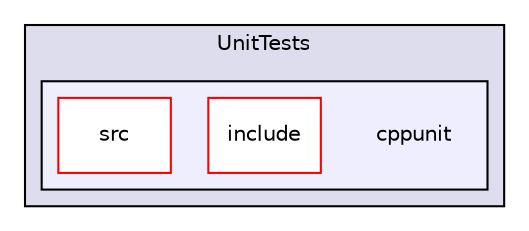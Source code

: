 digraph "bullet/bullet-2.82-r2704/UnitTests/cppunit" {
  compound=true
  node [ fontsize="10", fontname="Helvetica"];
  edge [ labelfontsize="10", labelfontname="Helvetica"];
  subgraph clusterdir_03bdaebb60193c03361e3b408dd64508 {
    graph [ bgcolor="#ddddee", pencolor="black", label="UnitTests" fontname="Helvetica", fontsize="10", URL="dir_03bdaebb60193c03361e3b408dd64508.html"]
  subgraph clusterdir_a102af177c3bb991114e13e75465de7c {
    graph [ bgcolor="#eeeeff", pencolor="black", label="" URL="dir_a102af177c3bb991114e13e75465de7c.html"];
    dir_a102af177c3bb991114e13e75465de7c [shape=plaintext label="cppunit"];
    dir_1408d0d40231e8537ab72849b78f956a [shape=box label="include" color="red" fillcolor="white" style="filled" URL="dir_1408d0d40231e8537ab72849b78f956a.html"];
    dir_3d02e1aa32cb95fb3249ba751785ada1 [shape=box label="src" color="red" fillcolor="white" style="filled" URL="dir_3d02e1aa32cb95fb3249ba751785ada1.html"];
  }
  }
}
